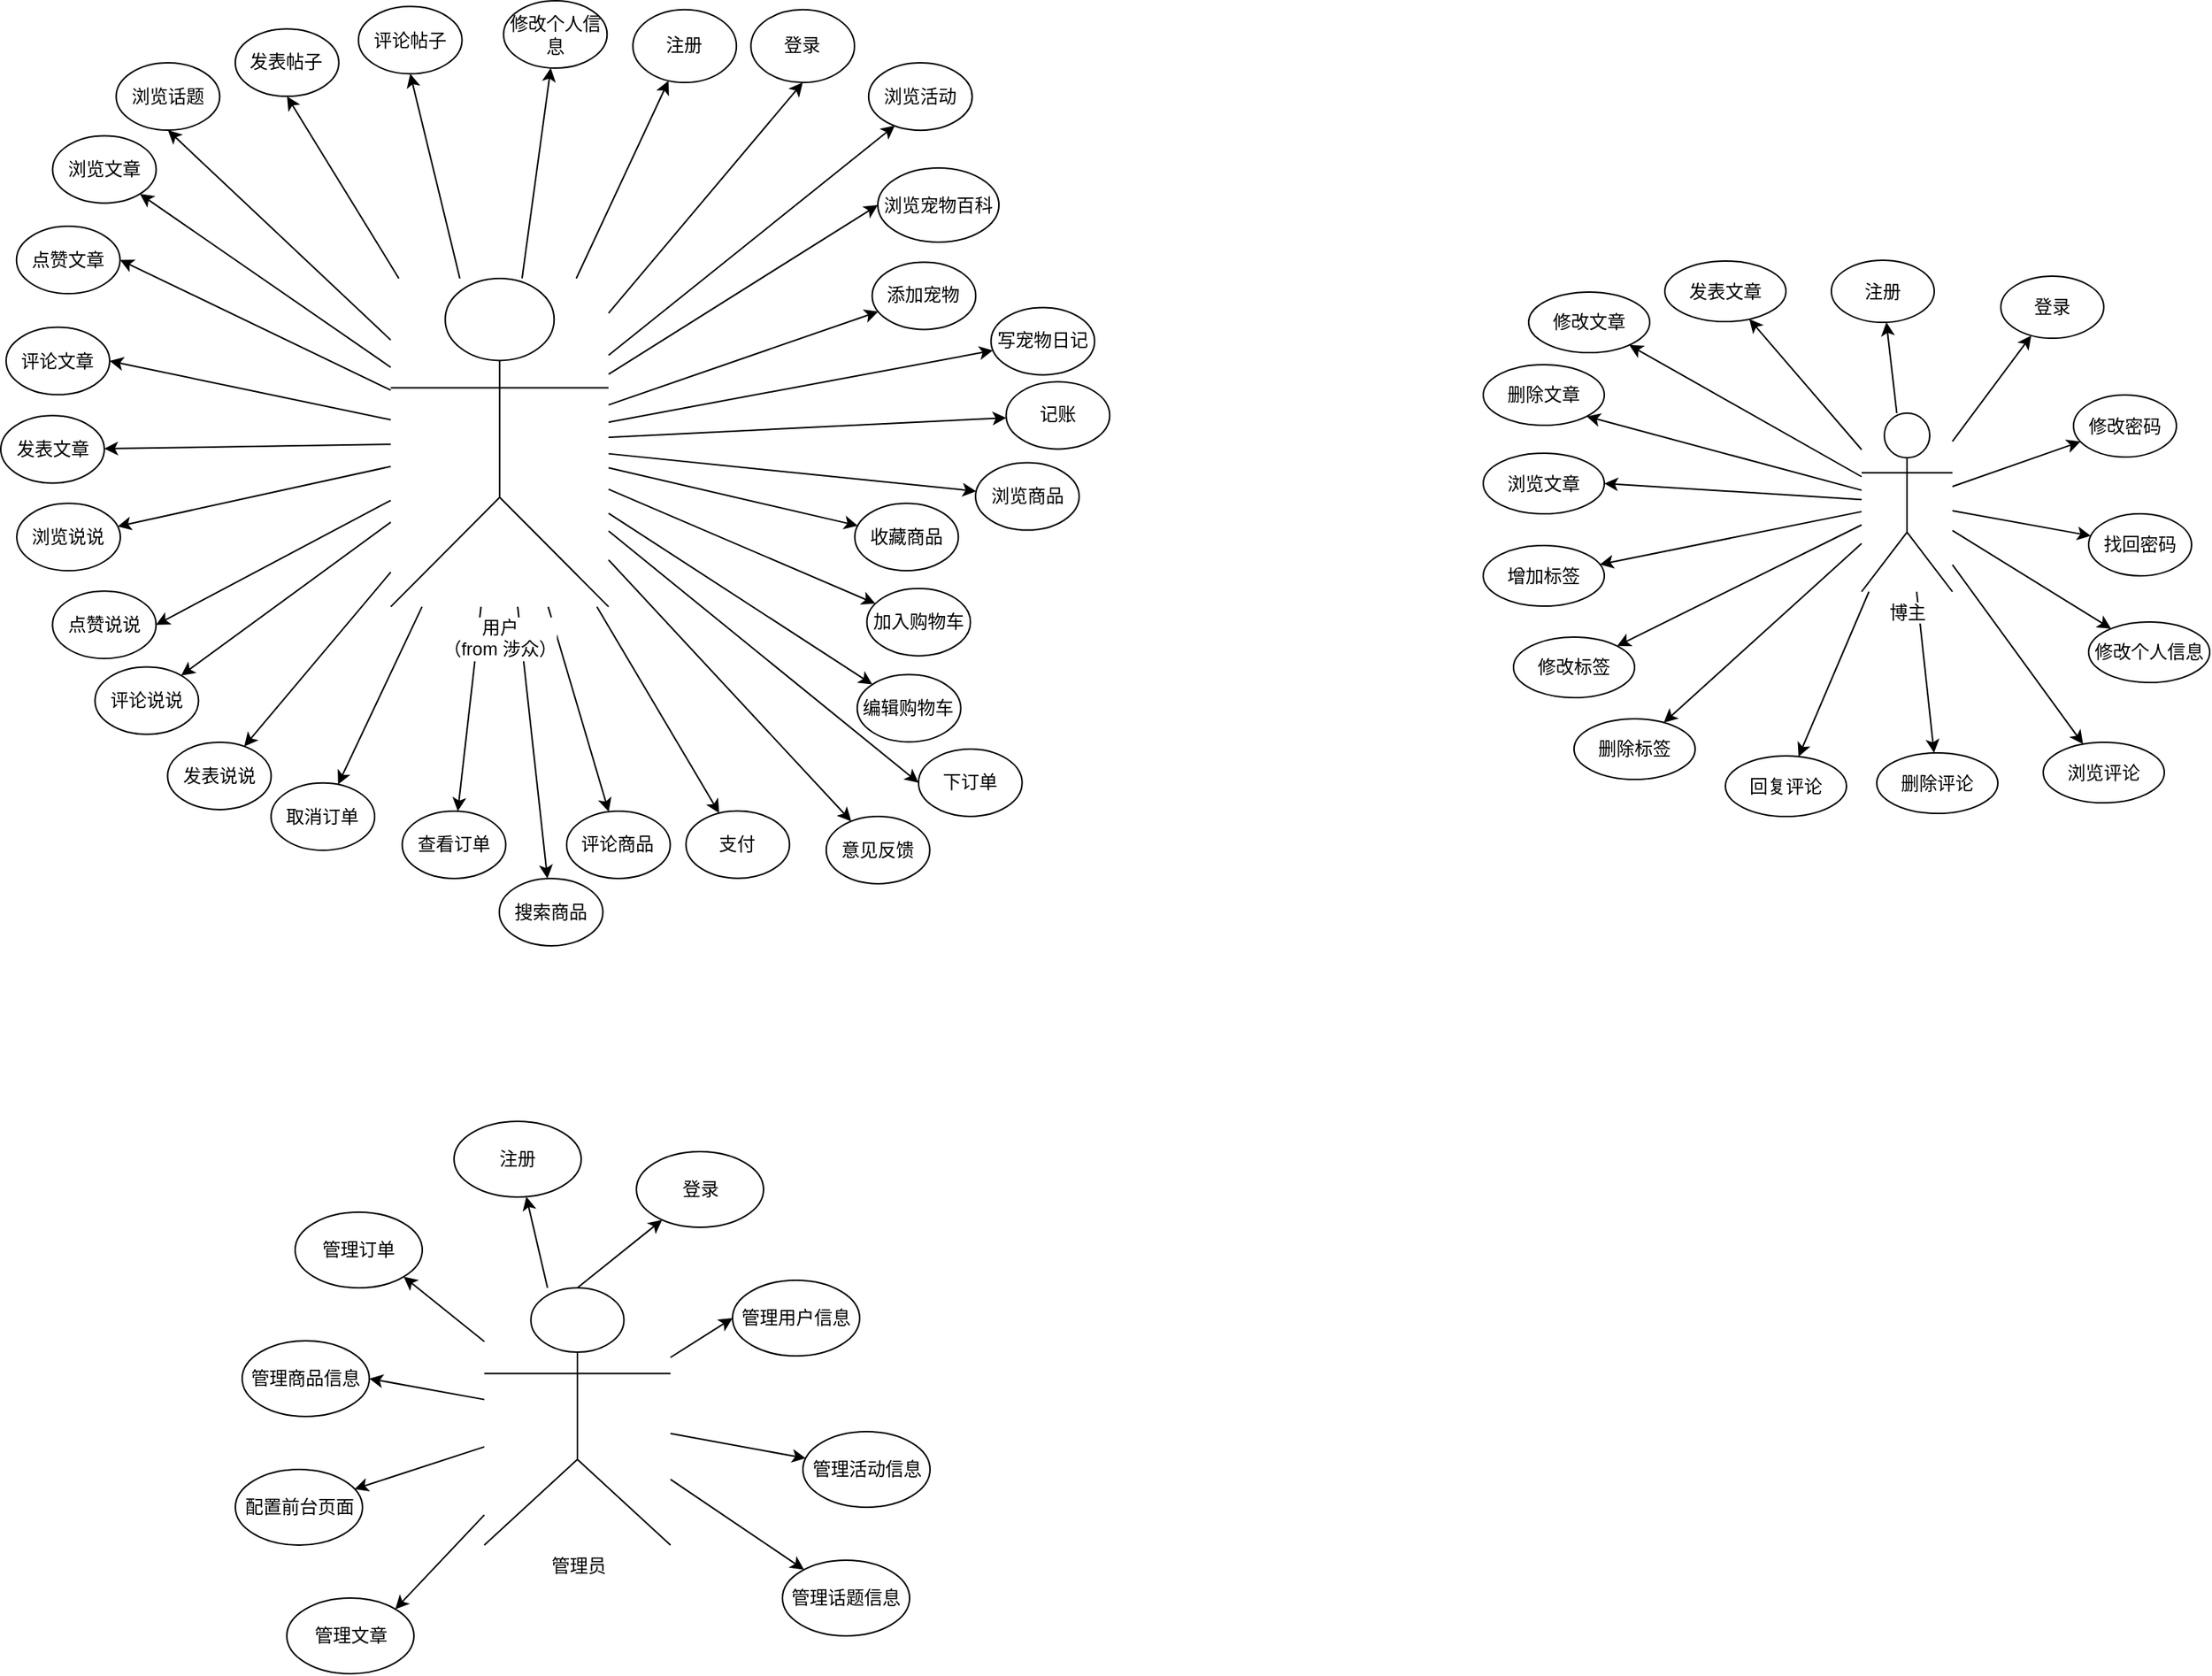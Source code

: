 <mxfile version="10.6.3" type="github"><diagram id="4drA4_VL7PKuh3zebIWI" name="Page-1"><mxGraphModel dx="1158" dy="766" grid="1" gridSize="10" guides="1" tooltips="1" connect="1" arrows="1" fold="1" page="1" pageScale="1" pageWidth="3000" pageHeight="1169" math="0" shadow="0"><root><mxCell id="0"/><mxCell id="1" parent="0"/><mxCell id="RS2sJ-f-oL3GqngEkivl-24" style="edgeStyle=none;rounded=0;orthogonalLoop=1;jettySize=auto;html=1;" parent="1" source="RS2sJ-f-oL3GqngEkivl-2" target="RS2sJ-f-oL3GqngEkivl-11" edge="1"><mxGeometry relative="1" as="geometry"/></mxCell><mxCell id="RS2sJ-f-oL3GqngEkivl-25" style="edgeStyle=none;rounded=0;orthogonalLoop=1;jettySize=auto;html=1;exitX=0.5;exitY=0;exitDx=0;exitDy=0;exitPerimeter=0;" parent="1" source="RS2sJ-f-oL3GqngEkivl-2" target="RS2sJ-f-oL3GqngEkivl-12" edge="1"><mxGeometry relative="1" as="geometry"/></mxCell><mxCell id="RS2sJ-f-oL3GqngEkivl-26" style="edgeStyle=none;rounded=0;orthogonalLoop=1;jettySize=auto;html=1;entryX=0;entryY=0.5;entryDx=0;entryDy=0;" parent="1" source="RS2sJ-f-oL3GqngEkivl-2" target="RS2sJ-f-oL3GqngEkivl-15" edge="1"><mxGeometry relative="1" as="geometry"/></mxCell><mxCell id="RS2sJ-f-oL3GqngEkivl-27" style="edgeStyle=none;rounded=0;orthogonalLoop=1;jettySize=auto;html=1;" parent="1" source="RS2sJ-f-oL3GqngEkivl-2" target="RS2sJ-f-oL3GqngEkivl-16" edge="1"><mxGeometry relative="1" as="geometry"/></mxCell><mxCell id="RS2sJ-f-oL3GqngEkivl-28" style="edgeStyle=none;rounded=0;orthogonalLoop=1;jettySize=auto;html=1;" parent="1" source="RS2sJ-f-oL3GqngEkivl-2" target="RS2sJ-f-oL3GqngEkivl-17" edge="1"><mxGeometry relative="1" as="geometry"/></mxCell><mxCell id="RS2sJ-f-oL3GqngEkivl-29" style="edgeStyle=none;rounded=0;orthogonalLoop=1;jettySize=auto;html=1;entryX=1;entryY=1;entryDx=0;entryDy=0;" parent="1" source="RS2sJ-f-oL3GqngEkivl-2" target="RS2sJ-f-oL3GqngEkivl-19" edge="1"><mxGeometry relative="1" as="geometry"/></mxCell><mxCell id="RS2sJ-f-oL3GqngEkivl-30" style="edgeStyle=none;rounded=0;orthogonalLoop=1;jettySize=auto;html=1;entryX=1;entryY=0.5;entryDx=0;entryDy=0;" parent="1" source="RS2sJ-f-oL3GqngEkivl-2" target="RS2sJ-f-oL3GqngEkivl-18" edge="1"><mxGeometry relative="1" as="geometry"/></mxCell><mxCell id="RS2sJ-f-oL3GqngEkivl-31" style="edgeStyle=none;rounded=0;orthogonalLoop=1;jettySize=auto;html=1;" parent="1" source="RS2sJ-f-oL3GqngEkivl-2" target="RS2sJ-f-oL3GqngEkivl-20" edge="1"><mxGeometry relative="1" as="geometry"/></mxCell><mxCell id="RS2sJ-f-oL3GqngEkivl-33" style="edgeStyle=none;rounded=0;orthogonalLoop=1;jettySize=auto;html=1;entryX=1;entryY=0;entryDx=0;entryDy=0;" parent="1" source="RS2sJ-f-oL3GqngEkivl-2" target="RS2sJ-f-oL3GqngEkivl-32" edge="1"><mxGeometry relative="1" as="geometry"/></mxCell><mxCell id="RS2sJ-f-oL3GqngEkivl-2" value="管理员" style="shape=umlActor;verticalLabelPosition=bottom;labelBackgroundColor=#ffffff;verticalAlign=top;html=1;outlineConnect=0;" parent="1" vertex="1"><mxGeometry x="360" y="870" width="123" height="170" as="geometry"/></mxCell><mxCell id="RS2sJ-f-oL3GqngEkivl-11" value="注册" style="ellipse;whiteSpace=wrap;html=1;" parent="1" vertex="1"><mxGeometry x="340" y="760" width="84" height="50" as="geometry"/></mxCell><mxCell id="RS2sJ-f-oL3GqngEkivl-12" value="登录" style="ellipse;whiteSpace=wrap;html=1;" parent="1" vertex="1"><mxGeometry x="460.5" y="780" width="84" height="50" as="geometry"/></mxCell><mxCell id="RS2sJ-f-oL3GqngEkivl-15" value="管理用户信息" style="ellipse;whiteSpace=wrap;html=1;" parent="1" vertex="1"><mxGeometry x="524" y="865" width="84" height="50" as="geometry"/></mxCell><mxCell id="RS2sJ-f-oL3GqngEkivl-16" value="管理活动信息" style="ellipse;whiteSpace=wrap;html=1;" parent="1" vertex="1"><mxGeometry x="570.5" y="965" width="84" height="50" as="geometry"/></mxCell><mxCell id="RS2sJ-f-oL3GqngEkivl-17" value="管理话题信息" style="ellipse;whiteSpace=wrap;html=1;" parent="1" vertex="1"><mxGeometry x="557" y="1050" width="84" height="50" as="geometry"/></mxCell><mxCell id="RS2sJ-f-oL3GqngEkivl-18" value="管理商品信息" style="ellipse;whiteSpace=wrap;html=1;" parent="1" vertex="1"><mxGeometry x="200" y="905" width="84" height="50" as="geometry"/></mxCell><mxCell id="RS2sJ-f-oL3GqngEkivl-19" value="管理订单" style="ellipse;whiteSpace=wrap;html=1;" parent="1" vertex="1"><mxGeometry x="235" y="820" width="84" height="50" as="geometry"/></mxCell><mxCell id="RS2sJ-f-oL3GqngEkivl-20" value="配置前台页面" style="ellipse;whiteSpace=wrap;html=1;" parent="1" vertex="1"><mxGeometry x="195.5" y="990" width="84" height="50" as="geometry"/></mxCell><mxCell id="RS2sJ-f-oL3GqngEkivl-32" value="管理文章" style="ellipse;whiteSpace=wrap;html=1;" parent="1" vertex="1"><mxGeometry x="229.5" y="1075" width="84" height="50" as="geometry"/></mxCell><mxCell id="qtiZKB6e6Ri6IMa2meDh-5" value="注册" style="ellipse;whiteSpace=wrap;html=1;" parent="1" vertex="1"><mxGeometry x="458.155" y="25.316" width="68.435" height="48.227" as="geometry"/></mxCell><mxCell id="1uKB82ExgU9-zMNoNfxo-3" style="edgeStyle=none;rounded=0;orthogonalLoop=1;jettySize=auto;html=1;" parent="1" source="qtiZKB6e6Ri6IMa2meDh-1" target="qtiZKB6e6Ri6IMa2meDh-5" edge="1"><mxGeometry relative="1" as="geometry"/></mxCell><mxCell id="qtiZKB6e6Ri6IMa2meDh-6" value="浏览话题" style="ellipse;whiteSpace=wrap;html=1;" parent="1" vertex="1"><mxGeometry x="116.736" y="60.504" width="68.435" height="44.517" as="geometry"/></mxCell><mxCell id="1uKB82ExgU9-zMNoNfxo-6" style="edgeStyle=none;rounded=0;orthogonalLoop=1;jettySize=auto;html=1;entryX=0.5;entryY=1;entryDx=0;entryDy=0;" parent="1" source="qtiZKB6e6Ri6IMa2meDh-1" target="qtiZKB6e6Ri6IMa2meDh-6" edge="1"><mxGeometry relative="1" as="geometry"/></mxCell><mxCell id="04boINX6uevTV2_hWLfY-1" value="浏览文章" style="ellipse;whiteSpace=wrap;html=1;" parent="1" vertex="1"><mxGeometry x="74.756" y="108.716" width="68.435" height="44.517" as="geometry"/></mxCell><mxCell id="1uKB82ExgU9-zMNoNfxo-7" style="edgeStyle=none;rounded=0;orthogonalLoop=1;jettySize=auto;html=1;" parent="1" source="qtiZKB6e6Ri6IMa2meDh-1" target="04boINX6uevTV2_hWLfY-1" edge="1"><mxGeometry relative="1" as="geometry"/></mxCell><mxCell id="04boINX6uevTV2_hWLfY-2" value="点赞文章" style="ellipse;whiteSpace=wrap;html=1;" parent="1" vertex="1"><mxGeometry x="50.883" y="168.507" width="68.435" height="44.517" as="geometry"/></mxCell><mxCell id="1uKB82ExgU9-zMNoNfxo-8" style="edgeStyle=none;rounded=0;orthogonalLoop=1;jettySize=auto;html=1;entryX=1;entryY=0.5;entryDx=0;entryDy=0;" parent="1" source="qtiZKB6e6Ri6IMa2meDh-1" target="04boINX6uevTV2_hWLfY-2" edge="1"><mxGeometry relative="1" as="geometry"/></mxCell><mxCell id="04boINX6uevTV2_hWLfY-3" value="修改个人信息" style="ellipse;whiteSpace=wrap;html=1;" parent="1" vertex="1"><mxGeometry x="372.701" y="19.5" width="68.435" height="44.517" as="geometry"/></mxCell><mxCell id="1uKB82ExgU9-zMNoNfxo-2" style="edgeStyle=none;rounded=0;orthogonalLoop=1;jettySize=auto;html=1;" parent="1" source="qtiZKB6e6Ri6IMa2meDh-1" target="04boINX6uevTV2_hWLfY-3" edge="1"><mxGeometry relative="1" as="geometry"><mxPoint x="424.105" y="149.901" as="targetPoint"/></mxGeometry></mxCell><mxCell id="04boINX6uevTV2_hWLfY-4" value="评论文章" style="ellipse;whiteSpace=wrap;html=1;" parent="1" vertex="1"><mxGeometry x="44.039" y="235.282" width="68.435" height="44.517" as="geometry"/></mxCell><mxCell id="1uKB82ExgU9-zMNoNfxo-9" style="edgeStyle=none;rounded=0;orthogonalLoop=1;jettySize=auto;html=1;entryX=1;entryY=0.5;entryDx=0;entryDy=0;" parent="1" source="qtiZKB6e6Ri6IMa2meDh-1" target="04boINX6uevTV2_hWLfY-4" edge="1"><mxGeometry relative="1" as="geometry"/></mxCell><mxCell id="04boINX6uevTV2_hWLfY-5" value="发表文章" style="ellipse;whiteSpace=wrap;html=1;" parent="1" vertex="1"><mxGeometry x="40.5" y="293.677" width="68.435" height="44.517" as="geometry"/></mxCell><mxCell id="1uKB82ExgU9-zMNoNfxo-10" style="edgeStyle=none;rounded=0;orthogonalLoop=1;jettySize=auto;html=1;" parent="1" source="qtiZKB6e6Ri6IMa2meDh-1" target="04boINX6uevTV2_hWLfY-5" edge="1"><mxGeometry relative="1" as="geometry"/></mxCell><mxCell id="04boINX6uevTV2_hWLfY-6" value="点赞说说" style="ellipse;whiteSpace=wrap;html=1;" parent="1" vertex="1"><mxGeometry x="74.698" y="409.61" width="68.435" height="44.517" as="geometry"/></mxCell><mxCell id="1uKB82ExgU9-zMNoNfxo-12" style="edgeStyle=none;rounded=0;orthogonalLoop=1;jettySize=auto;html=1;entryX=1;entryY=0.5;entryDx=0;entryDy=0;" parent="1" source="qtiZKB6e6Ri6IMa2meDh-1" target="04boINX6uevTV2_hWLfY-6" edge="1"><mxGeometry relative="1" as="geometry"/></mxCell><mxCell id="04boINX6uevTV2_hWLfY-7" value="浏览说说" style="ellipse;whiteSpace=wrap;html=1;" parent="1" vertex="1"><mxGeometry x="51.078" y="351.636" width="68.435" height="44.517" as="geometry"/></mxCell><mxCell id="1uKB82ExgU9-zMNoNfxo-11" style="edgeStyle=none;rounded=0;orthogonalLoop=1;jettySize=auto;html=1;" parent="1" source="qtiZKB6e6Ri6IMa2meDh-1" target="04boINX6uevTV2_hWLfY-7" edge="1"><mxGeometry relative="1" as="geometry"/></mxCell><mxCell id="04boINX6uevTV2_hWLfY-8" value="评论说说" style="ellipse;whiteSpace=wrap;html=1;" parent="1" vertex="1"><mxGeometry x="102.756" y="459.73" width="68.435" height="44.517" as="geometry"/></mxCell><mxCell id="1uKB82ExgU9-zMNoNfxo-13" style="edgeStyle=none;rounded=0;orthogonalLoop=1;jettySize=auto;html=1;" parent="1" source="qtiZKB6e6Ri6IMa2meDh-1" target="04boINX6uevTV2_hWLfY-8" edge="1"><mxGeometry relative="1" as="geometry"/></mxCell><mxCell id="04boINX6uevTV2_hWLfY-9" value="发表说说" style="ellipse;whiteSpace=wrap;html=1;" parent="1" vertex="1"><mxGeometry x="150.741" y="509.466" width="68.435" height="44.517" as="geometry"/></mxCell><mxCell id="1uKB82ExgU9-zMNoNfxo-14" style="edgeStyle=none;rounded=0;orthogonalLoop=1;jettySize=auto;html=1;" parent="1" source="qtiZKB6e6Ri6IMa2meDh-1" target="04boINX6uevTV2_hWLfY-9" edge="1"><mxGeometry relative="1" as="geometry"/></mxCell><mxCell id="04boINX6uevTV2_hWLfY-12" value="发表帖子" style="ellipse;whiteSpace=wrap;html=1;" parent="1" vertex="1"><mxGeometry x="195.436" y="38.155" width="68.435" height="44.517" as="geometry"/></mxCell><mxCell id="1uKB82ExgU9-zMNoNfxo-5" style="edgeStyle=none;rounded=0;orthogonalLoop=1;jettySize=auto;html=1;entryX=0.5;entryY=1;entryDx=0;entryDy=0;" parent="1" source="qtiZKB6e6Ri6IMa2meDh-1" target="04boINX6uevTV2_hWLfY-12" edge="1"><mxGeometry relative="1" as="geometry"/></mxCell><mxCell id="04boINX6uevTV2_hWLfY-13" value="评论帖子" style="ellipse;whiteSpace=wrap;html=1;" parent="1" vertex="1"><mxGeometry x="276.834" y="23.255" width="68.435" height="44.517" as="geometry"/></mxCell><mxCell id="1uKB82ExgU9-zMNoNfxo-1" style="rounded=0;orthogonalLoop=1;jettySize=auto;html=1;entryX=0.5;entryY=1;entryDx=0;entryDy=0;" parent="1" source="qtiZKB6e6Ri6IMa2meDh-1" target="04boINX6uevTV2_hWLfY-13" edge="1"><mxGeometry relative="1" as="geometry"/></mxCell><mxCell id="04boINX6uevTV2_hWLfY-14" value="浏览活动" style="ellipse;whiteSpace=wrap;html=1;" parent="1" vertex="1"><mxGeometry x="613.919" y="60.554" width="68.435" height="44.517" as="geometry"/></mxCell><mxCell id="1uKB82ExgU9-zMNoNfxo-4" style="edgeStyle=none;rounded=0;orthogonalLoop=1;jettySize=auto;html=1;entryX=0.253;entryY=0.931;entryDx=0;entryDy=0;entryPerimeter=0;" parent="1" source="qtiZKB6e6Ri6IMa2meDh-1" target="04boINX6uevTV2_hWLfY-14" edge="1"><mxGeometry relative="1" as="geometry"/></mxCell><mxCell id="04boINX6uevTV2_hWLfY-15" value="浏览宠物百科" style="ellipse;whiteSpace=wrap;html=1;" parent="1" vertex="1"><mxGeometry x="620" y="130" width="80" height="49" as="geometry"/></mxCell><mxCell id="1uKB82ExgU9-zMNoNfxo-15" style="edgeStyle=none;rounded=0;orthogonalLoop=1;jettySize=auto;html=1;entryX=0;entryY=0.5;entryDx=0;entryDy=0;" parent="1" source="qtiZKB6e6Ri6IMa2meDh-1" target="04boINX6uevTV2_hWLfY-15" edge="1"><mxGeometry relative="1" as="geometry"/></mxCell><mxCell id="04boINX6uevTV2_hWLfY-16" value="添加宠物" style="ellipse;whiteSpace=wrap;html=1;" parent="1" vertex="1"><mxGeometry x="616.269" y="192.214" width="68.435" height="44.517" as="geometry"/></mxCell><mxCell id="1uKB82ExgU9-zMNoNfxo-16" style="edgeStyle=none;rounded=0;orthogonalLoop=1;jettySize=auto;html=1;" parent="1" source="qtiZKB6e6Ri6IMa2meDh-1" target="04boINX6uevTV2_hWLfY-16" edge="1"><mxGeometry relative="1" as="geometry"/></mxCell><mxCell id="1uKB82ExgU9-zMNoNfxo-18" value="浏览商品" style="ellipse;whiteSpace=wrap;html=1;" parent="1" vertex="1"><mxGeometry x="684.565" y="324.772" width="68.435" height="44.517" as="geometry"/></mxCell><mxCell id="1uKB82ExgU9-zMNoNfxo-28" style="edgeStyle=none;rounded=0;orthogonalLoop=1;jettySize=auto;html=1;" parent="1" source="qtiZKB6e6Ri6IMa2meDh-1" target="1uKB82ExgU9-zMNoNfxo-18" edge="1"><mxGeometry relative="1" as="geometry"/></mxCell><mxCell id="1uKB82ExgU9-zMNoNfxo-19" value="收藏商品" style="ellipse;whiteSpace=wrap;html=1;" parent="1" vertex="1"><mxGeometry x="604.769" y="351.577" width="68.435" height="44.517" as="geometry"/></mxCell><mxCell id="1uKB82ExgU9-zMNoNfxo-29" style="edgeStyle=none;rounded=0;orthogonalLoop=1;jettySize=auto;html=1;" parent="1" source="qtiZKB6e6Ri6IMa2meDh-1" target="1uKB82ExgU9-zMNoNfxo-19" edge="1"><mxGeometry relative="1" as="geometry"/></mxCell><mxCell id="1uKB82ExgU9-zMNoNfxo-20" value="加入购物车" style="ellipse;whiteSpace=wrap;html=1;" parent="1" vertex="1"><mxGeometry x="612.769" y="407.85" width="68.435" height="44.517" as="geometry"/></mxCell><mxCell id="1uKB82ExgU9-zMNoNfxo-30" style="edgeStyle=none;rounded=0;orthogonalLoop=1;jettySize=auto;html=1;" parent="1" source="qtiZKB6e6Ri6IMa2meDh-1" target="1uKB82ExgU9-zMNoNfxo-20" edge="1"><mxGeometry relative="1" as="geometry"/></mxCell><mxCell id="1uKB82ExgU9-zMNoNfxo-21" value="编辑购物车" style="ellipse;whiteSpace=wrap;html=1;" parent="1" vertex="1"><mxGeometry x="606.367" y="464.76" width="68.435" height="44.517" as="geometry"/></mxCell><mxCell id="1uKB82ExgU9-zMNoNfxo-31" style="edgeStyle=none;rounded=0;orthogonalLoop=1;jettySize=auto;html=1;" parent="1" source="qtiZKB6e6Ri6IMa2meDh-1" target="1uKB82ExgU9-zMNoNfxo-21" edge="1"><mxGeometry relative="1" as="geometry"/></mxCell><mxCell id="1uKB82ExgU9-zMNoNfxo-22" value="下订单" style="ellipse;whiteSpace=wrap;html=1;" parent="1" vertex="1"><mxGeometry x="646.887" y="513.978" width="68.435" height="44.517" as="geometry"/></mxCell><mxCell id="1uKB82ExgU9-zMNoNfxo-32" style="edgeStyle=none;rounded=0;orthogonalLoop=1;jettySize=auto;html=1;entryX=0;entryY=0.5;entryDx=0;entryDy=0;" parent="1" source="qtiZKB6e6Ri6IMa2meDh-1" target="1uKB82ExgU9-zMNoNfxo-22" edge="1"><mxGeometry relative="1" as="geometry"/></mxCell><mxCell id="1uKB82ExgU9-zMNoNfxo-23" value="支付" style="ellipse;whiteSpace=wrap;html=1;" parent="1" vertex="1"><mxGeometry x="493.235" y="554.827" width="68.435" height="44.517" as="geometry"/></mxCell><mxCell id="1uKB82ExgU9-zMNoNfxo-33" style="edgeStyle=none;rounded=0;orthogonalLoop=1;jettySize=auto;html=1;" parent="1" source="qtiZKB6e6Ri6IMa2meDh-1" target="1uKB82ExgU9-zMNoNfxo-23" edge="1"><mxGeometry relative="1" as="geometry"/></mxCell><mxCell id="1uKB82ExgU9-zMNoNfxo-24" value="取消订单" style="ellipse;whiteSpace=wrap;html=1;" parent="1" vertex="1"><mxGeometry x="219.114" y="536.359" width="68.435" height="44.517" as="geometry"/></mxCell><mxCell id="1uKB82ExgU9-zMNoNfxo-35" value="" style="edgeStyle=none;rounded=0;orthogonalLoop=1;jettySize=auto;html=1;" parent="1" source="qtiZKB6e6Ri6IMa2meDh-1" target="1uKB82ExgU9-zMNoNfxo-24" edge="1"><mxGeometry relative="1" as="geometry"><mxPoint x="370.14" y="541.015" as="targetPoint"/></mxGeometry></mxCell><mxCell id="1uKB82ExgU9-zMNoNfxo-25" value="查看订单" style="ellipse;whiteSpace=wrap;html=1;" parent="1" vertex="1"><mxGeometry x="305.752" y="554.983" width="68.435" height="44.517" as="geometry"/></mxCell><mxCell id="1uKB82ExgU9-zMNoNfxo-36" style="edgeStyle=none;rounded=0;orthogonalLoop=1;jettySize=auto;html=1;" parent="1" source="qtiZKB6e6Ri6IMa2meDh-1" target="1uKB82ExgU9-zMNoNfxo-25" edge="1"><mxGeometry relative="1" as="geometry"/></mxCell><mxCell id="1uKB82ExgU9-zMNoNfxo-26" value="评论商品" style="ellipse;whiteSpace=wrap;html=1;" parent="1" vertex="1"><mxGeometry x="414.39" y="554.983" width="68.435" height="44.517" as="geometry"/></mxCell><mxCell id="1uKB82ExgU9-zMNoNfxo-37" style="edgeStyle=none;rounded=0;orthogonalLoop=1;jettySize=auto;html=1;" parent="1" source="qtiZKB6e6Ri6IMa2meDh-1" target="1uKB82ExgU9-zMNoNfxo-26" edge="1"><mxGeometry relative="1" as="geometry"/></mxCell><mxCell id="RS2sJ-f-oL3GqngEkivl-14" style="rounded=0;orthogonalLoop=1;jettySize=auto;html=1;entryX=0.5;entryY=1;entryDx=0;entryDy=0;" parent="1" source="qtiZKB6e6Ri6IMa2meDh-1" target="RS2sJ-f-oL3GqngEkivl-13" edge="1"><mxGeometry relative="1" as="geometry"/></mxCell><mxCell id="kMwyenbm04Eav-pt50OB-2" style="rounded=0;orthogonalLoop=1;jettySize=auto;html=1;" parent="1" source="qtiZKB6e6Ri6IMa2meDh-1" target="kMwyenbm04Eav-pt50OB-1" edge="1"><mxGeometry relative="1" as="geometry"/></mxCell><mxCell id="kMwyenbm04Eav-pt50OB-4" style="edgeStyle=none;rounded=0;orthogonalLoop=1;jettySize=auto;html=1;" parent="1" source="qtiZKB6e6Ri6IMa2meDh-1" target="kMwyenbm04Eav-pt50OB-3" edge="1"><mxGeometry relative="1" as="geometry"/></mxCell><mxCell id="wWtvjS0BgI2QA0hsBkBg-2" style="rounded=0;orthogonalLoop=1;jettySize=auto;html=1;" parent="1" source="qtiZKB6e6Ri6IMa2meDh-1" target="wWtvjS0BgI2QA0hsBkBg-1" edge="1"><mxGeometry relative="1" as="geometry"/></mxCell><mxCell id="wWtvjS0BgI2QA0hsBkBg-5" style="edgeStyle=none;rounded=0;orthogonalLoop=1;jettySize=auto;html=1;" parent="1" source="qtiZKB6e6Ri6IMa2meDh-1" target="wWtvjS0BgI2QA0hsBkBg-4" edge="1"><mxGeometry relative="1" as="geometry"/></mxCell><mxCell id="qtiZKB6e6Ri6IMa2meDh-1" value="用户&lt;br&gt;（from 涉众）&lt;br&gt;" style="shape=umlActor;verticalLabelPosition=bottom;labelBackgroundColor=#ffffff;verticalAlign=top;html=1;" parent="1" vertex="1"><mxGeometry x="298.185" y="202.981" width="143.908" height="216.975" as="geometry"/></mxCell><mxCell id="RS2sJ-f-oL3GqngEkivl-13" value="登录" style="ellipse;whiteSpace=wrap;html=1;" parent="1" vertex="1"><mxGeometry x="536.155" y="25.316" width="68.435" height="48.227" as="geometry"/></mxCell><mxCell id="kMwyenbm04Eav-pt50OB-1" value="写宠物日记" style="ellipse;whiteSpace=wrap;html=1;" parent="1" vertex="1"><mxGeometry x="694.769" y="222.214" width="68.435" height="44.517" as="geometry"/></mxCell><mxCell id="kMwyenbm04Eav-pt50OB-3" value="记账" style="ellipse;whiteSpace=wrap;html=1;" parent="1" vertex="1"><mxGeometry x="704.769" y="271.214" width="68.435" height="44.517" as="geometry"/></mxCell><mxCell id="wWtvjS0BgI2QA0hsBkBg-1" value="意见反馈" style="ellipse;whiteSpace=wrap;html=1;" parent="1" vertex="1"><mxGeometry x="585.887" y="558.478" width="68.435" height="44.517" as="geometry"/></mxCell><mxCell id="wWtvjS0BgI2QA0hsBkBg-4" value="搜索商品" style="ellipse;whiteSpace=wrap;html=1;" parent="1" vertex="1"><mxGeometry x="369.89" y="599.483" width="68.435" height="44.517" as="geometry"/></mxCell><mxCell id="-wdBDKmndJKnfpoJd8aG-5" style="rounded=0;orthogonalLoop=1;jettySize=auto;html=1;" edge="1" parent="1" source="-wdBDKmndJKnfpoJd8aG-1" target="-wdBDKmndJKnfpoJd8aG-4"><mxGeometry relative="1" as="geometry"/></mxCell><mxCell id="-wdBDKmndJKnfpoJd8aG-7" style="edgeStyle=none;rounded=0;orthogonalLoop=1;jettySize=auto;html=1;" edge="1" parent="1" source="-wdBDKmndJKnfpoJd8aG-1" target="-wdBDKmndJKnfpoJd8aG-6"><mxGeometry relative="1" as="geometry"/></mxCell><mxCell id="-wdBDKmndJKnfpoJd8aG-10" style="edgeStyle=none;rounded=0;orthogonalLoop=1;jettySize=auto;html=1;" edge="1" parent="1" source="-wdBDKmndJKnfpoJd8aG-1" target="-wdBDKmndJKnfpoJd8aG-8"><mxGeometry relative="1" as="geometry"/></mxCell><mxCell id="-wdBDKmndJKnfpoJd8aG-11" style="edgeStyle=none;rounded=0;orthogonalLoop=1;jettySize=auto;html=1;" edge="1" parent="1" source="-wdBDKmndJKnfpoJd8aG-1" target="-wdBDKmndJKnfpoJd8aG-9"><mxGeometry relative="1" as="geometry"/></mxCell><mxCell id="-wdBDKmndJKnfpoJd8aG-13" style="edgeStyle=none;rounded=0;orthogonalLoop=1;jettySize=auto;html=1;" edge="1" parent="1" source="-wdBDKmndJKnfpoJd8aG-1" target="-wdBDKmndJKnfpoJd8aG-12"><mxGeometry relative="1" as="geometry"/></mxCell><mxCell id="-wdBDKmndJKnfpoJd8aG-29" style="edgeStyle=none;rounded=0;orthogonalLoop=1;jettySize=auto;html=1;" edge="1" parent="1" source="-wdBDKmndJKnfpoJd8aG-1" target="-wdBDKmndJKnfpoJd8aG-14"><mxGeometry relative="1" as="geometry"/></mxCell><mxCell id="-wdBDKmndJKnfpoJd8aG-30" style="edgeStyle=none;rounded=0;orthogonalLoop=1;jettySize=auto;html=1;" edge="1" parent="1" source="-wdBDKmndJKnfpoJd8aG-1" target="-wdBDKmndJKnfpoJd8aG-17"><mxGeometry relative="1" as="geometry"/></mxCell><mxCell id="-wdBDKmndJKnfpoJd8aG-31" style="edgeStyle=none;rounded=0;orthogonalLoop=1;jettySize=auto;html=1;entryX=1;entryY=1;entryDx=0;entryDy=0;" edge="1" parent="1" source="-wdBDKmndJKnfpoJd8aG-1" target="-wdBDKmndJKnfpoJd8aG-18"><mxGeometry relative="1" as="geometry"/></mxCell><mxCell id="-wdBDKmndJKnfpoJd8aG-33" style="edgeStyle=none;rounded=0;orthogonalLoop=1;jettySize=auto;html=1;entryX=1;entryY=0.5;entryDx=0;entryDy=0;" edge="1" parent="1" source="-wdBDKmndJKnfpoJd8aG-1" target="-wdBDKmndJKnfpoJd8aG-19"><mxGeometry relative="1" as="geometry"/></mxCell><mxCell id="-wdBDKmndJKnfpoJd8aG-34" style="edgeStyle=none;rounded=0;orthogonalLoop=1;jettySize=auto;html=1;" edge="1" parent="1" source="-wdBDKmndJKnfpoJd8aG-1" target="-wdBDKmndJKnfpoJd8aG-20"><mxGeometry relative="1" as="geometry"/></mxCell><mxCell id="-wdBDKmndJKnfpoJd8aG-35" style="edgeStyle=none;rounded=0;orthogonalLoop=1;jettySize=auto;html=1;" edge="1" parent="1" source="-wdBDKmndJKnfpoJd8aG-1" target="-wdBDKmndJKnfpoJd8aG-21"><mxGeometry relative="1" as="geometry"/></mxCell><mxCell id="-wdBDKmndJKnfpoJd8aG-36" style="edgeStyle=none;rounded=0;orthogonalLoop=1;jettySize=auto;html=1;" edge="1" parent="1" source="-wdBDKmndJKnfpoJd8aG-1" target="-wdBDKmndJKnfpoJd8aG-22"><mxGeometry relative="1" as="geometry"/></mxCell><mxCell id="-wdBDKmndJKnfpoJd8aG-37" style="edgeStyle=none;rounded=0;orthogonalLoop=1;jettySize=auto;html=1;" edge="1" parent="1" source="-wdBDKmndJKnfpoJd8aG-1" target="-wdBDKmndJKnfpoJd8aG-23"><mxGeometry relative="1" as="geometry"/></mxCell><mxCell id="-wdBDKmndJKnfpoJd8aG-38" style="edgeStyle=none;rounded=0;orthogonalLoop=1;jettySize=auto;html=1;" edge="1" parent="1" source="-wdBDKmndJKnfpoJd8aG-1" target="-wdBDKmndJKnfpoJd8aG-28"><mxGeometry relative="1" as="geometry"/></mxCell><mxCell id="-wdBDKmndJKnfpoJd8aG-39" style="edgeStyle=none;rounded=0;orthogonalLoop=1;jettySize=auto;html=1;" edge="1" parent="1" source="-wdBDKmndJKnfpoJd8aG-1" target="-wdBDKmndJKnfpoJd8aG-32"><mxGeometry relative="1" as="geometry"/></mxCell><mxCell id="-wdBDKmndJKnfpoJd8aG-1" value="博主" style="shape=umlActor;verticalLabelPosition=bottom;labelBackgroundColor=#ffffff;verticalAlign=top;html=1;" vertex="1" parent="1"><mxGeometry x="1270" y="292" width="60" height="118" as="geometry"/></mxCell><mxCell id="-wdBDKmndJKnfpoJd8aG-4" value="注册&lt;br&gt;" style="ellipse;whiteSpace=wrap;html=1;" vertex="1" parent="1"><mxGeometry x="1250" y="191" width="68" height="41" as="geometry"/></mxCell><mxCell id="-wdBDKmndJKnfpoJd8aG-6" value="登录&lt;br&gt;" style="ellipse;whiteSpace=wrap;html=1;" vertex="1" parent="1"><mxGeometry x="1362" y="201.5" width="68" height="41" as="geometry"/></mxCell><mxCell id="-wdBDKmndJKnfpoJd8aG-8" value="修改密码&lt;br&gt;" style="ellipse;whiteSpace=wrap;html=1;" vertex="1" parent="1"><mxGeometry x="1410" y="280" width="68" height="41" as="geometry"/></mxCell><mxCell id="-wdBDKmndJKnfpoJd8aG-9" value="找回密码&lt;br&gt;" style="ellipse;whiteSpace=wrap;html=1;" vertex="1" parent="1"><mxGeometry x="1420" y="358.5" width="68" height="41" as="geometry"/></mxCell><mxCell id="-wdBDKmndJKnfpoJd8aG-12" value="修改个人信息&lt;br&gt;" style="ellipse;whiteSpace=wrap;html=1;" vertex="1" parent="1"><mxGeometry x="1420" y="430" width="80" height="40" as="geometry"/></mxCell><mxCell id="-wdBDKmndJKnfpoJd8aG-14" value="发表文章&lt;br&gt;" style="ellipse;whiteSpace=wrap;html=1;" vertex="1" parent="1"><mxGeometry x="1140" y="191.5" width="80" height="40" as="geometry"/></mxCell><mxCell id="-wdBDKmndJKnfpoJd8aG-17" value="修改文章&lt;br&gt;" style="ellipse;whiteSpace=wrap;html=1;" vertex="1" parent="1"><mxGeometry x="1050" y="212" width="80" height="40" as="geometry"/></mxCell><mxCell id="-wdBDKmndJKnfpoJd8aG-18" value="删除文章&lt;br&gt;" style="ellipse;whiteSpace=wrap;html=1;" vertex="1" parent="1"><mxGeometry x="1020" y="260" width="80" height="40" as="geometry"/></mxCell><mxCell id="-wdBDKmndJKnfpoJd8aG-19" value="浏览文章&lt;br&gt;" style="ellipse;whiteSpace=wrap;html=1;" vertex="1" parent="1"><mxGeometry x="1020" y="318.5" width="80" height="40" as="geometry"/></mxCell><mxCell id="-wdBDKmndJKnfpoJd8aG-20" value="增加标签&lt;br&gt;" style="ellipse;whiteSpace=wrap;html=1;" vertex="1" parent="1"><mxGeometry x="1020" y="379.5" width="80" height="40" as="geometry"/></mxCell><mxCell id="-wdBDKmndJKnfpoJd8aG-21" value="修改标签&lt;br&gt;" style="ellipse;whiteSpace=wrap;html=1;" vertex="1" parent="1"><mxGeometry x="1040" y="440" width="80" height="40" as="geometry"/></mxCell><mxCell id="-wdBDKmndJKnfpoJd8aG-22" value="删除标签&lt;br&gt;" style="ellipse;whiteSpace=wrap;html=1;" vertex="1" parent="1"><mxGeometry x="1080" y="494" width="80" height="40" as="geometry"/></mxCell><mxCell id="-wdBDKmndJKnfpoJd8aG-23" value="回复评论&lt;br&gt;" style="ellipse;whiteSpace=wrap;html=1;" vertex="1" parent="1"><mxGeometry x="1180" y="518.5" width="80" height="40" as="geometry"/></mxCell><mxCell id="-wdBDKmndJKnfpoJd8aG-28" value="删除评论&lt;br&gt;" style="ellipse;whiteSpace=wrap;html=1;" vertex="1" parent="1"><mxGeometry x="1280" y="516.5" width="80" height="40" as="geometry"/></mxCell><mxCell id="-wdBDKmndJKnfpoJd8aG-32" value="浏览评论&lt;br&gt;" style="ellipse;whiteSpace=wrap;html=1;" vertex="1" parent="1"><mxGeometry x="1390" y="509.5" width="80" height="40" as="geometry"/></mxCell></root></mxGraphModel></diagram></mxfile>